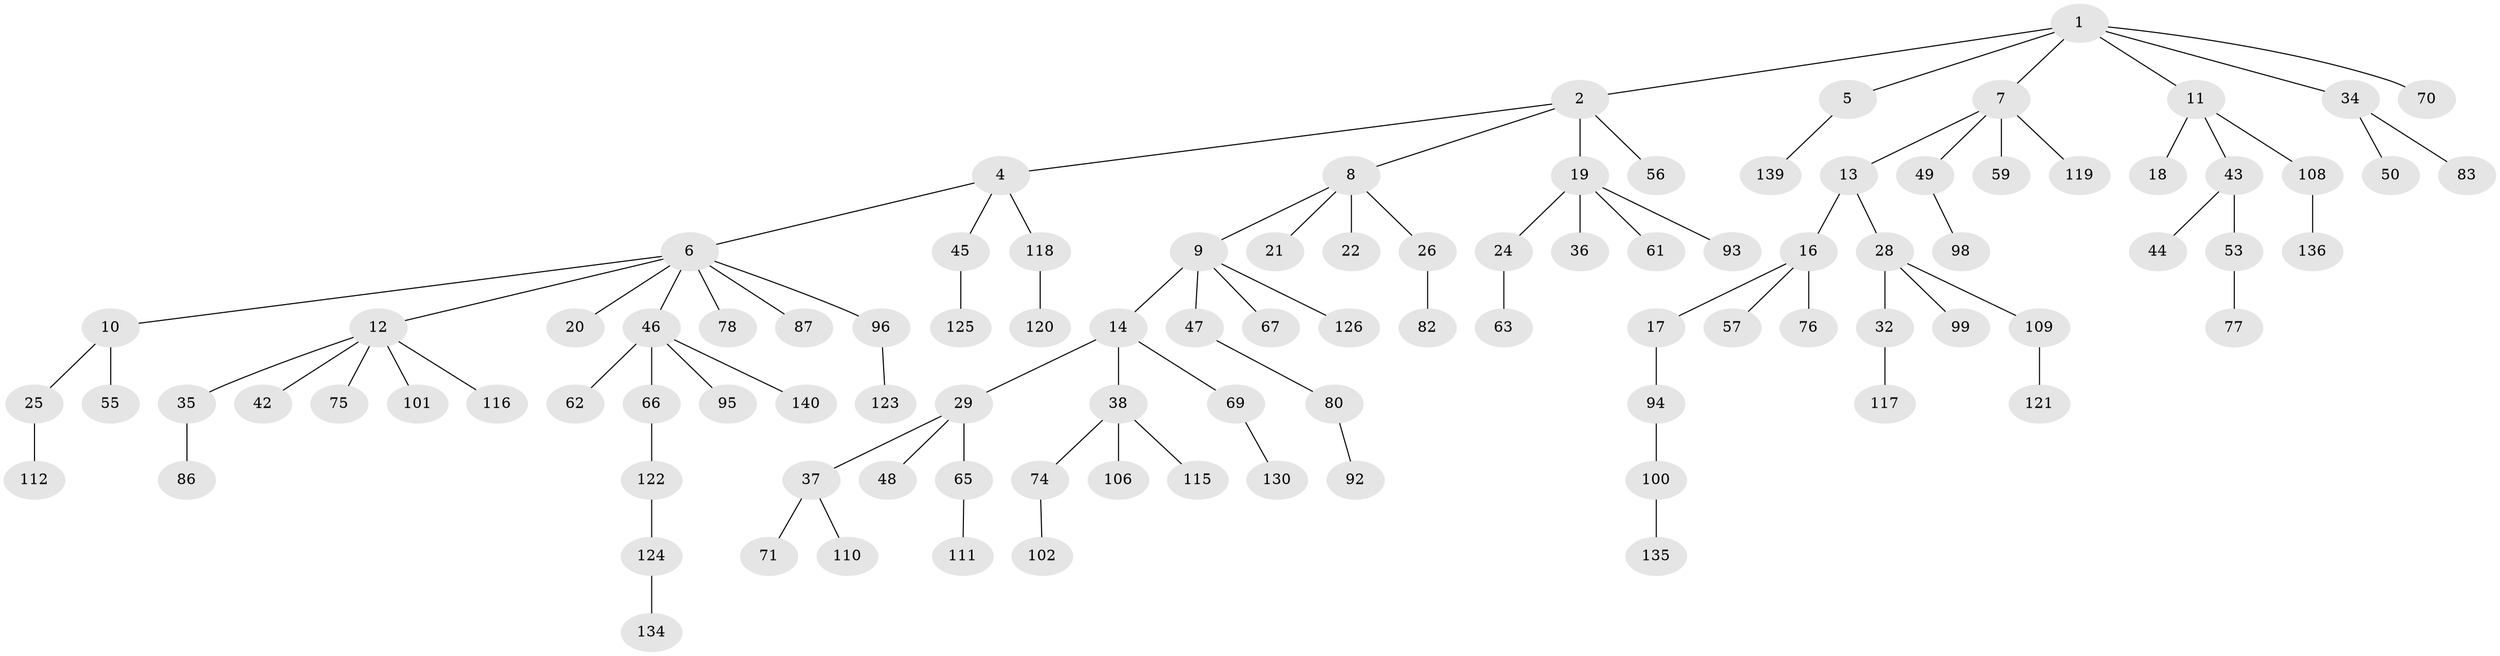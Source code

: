 // original degree distribution, {5: 0.0425531914893617, 3: 0.10638297872340426, 7: 0.0070921985815602835, 6: 0.014184397163120567, 4: 0.04964539007092199, 2: 0.3404255319148936, 1: 0.4397163120567376}
// Generated by graph-tools (version 1.1) at 2025/11/02/27/25 16:11:28]
// undirected, 98 vertices, 97 edges
graph export_dot {
graph [start="1"]
  node [color=gray90,style=filled];
  1 [super="+3"];
  2 [super="+31"];
  4 [super="+40"];
  5 [super="+129"];
  6 [super="+15"];
  7 [super="+27"];
  8 [super="+73"];
  9 [super="+51"];
  10;
  11 [super="+72"];
  12 [super="+64"];
  13 [super="+23"];
  14;
  16 [super="+33"];
  17 [super="+79"];
  18;
  19 [super="+30"];
  20 [super="+41"];
  21;
  22;
  24 [super="+104"];
  25;
  26 [super="+58"];
  28 [super="+39"];
  29 [super="+88"];
  32 [super="+107"];
  34 [super="+54"];
  35;
  36 [super="+68"];
  37 [super="+132"];
  38 [super="+52"];
  42 [super="+85"];
  43;
  44;
  45 [super="+89"];
  46 [super="+84"];
  47;
  48 [super="+138"];
  49;
  50 [super="+81"];
  53 [super="+60"];
  55;
  56 [super="+127"];
  57 [super="+113"];
  59;
  61;
  62;
  63;
  65 [super="+97"];
  66 [super="+103"];
  67 [super="+90"];
  69 [super="+114"];
  70;
  71;
  74;
  75 [super="+91"];
  76;
  77;
  78 [super="+128"];
  80;
  82;
  83;
  86;
  87 [super="+137"];
  92;
  93;
  94;
  95;
  96;
  98;
  99;
  100 [super="+131"];
  101 [super="+105"];
  102;
  106;
  108;
  109;
  110;
  111;
  112;
  115;
  116;
  117;
  118;
  119;
  120;
  121 [super="+141"];
  122;
  123;
  124;
  125 [super="+133"];
  126;
  130;
  134;
  135;
  136;
  139;
  140;
  1 -- 2;
  1 -- 5;
  1 -- 11;
  1 -- 70;
  1 -- 34;
  1 -- 7;
  2 -- 4;
  2 -- 8;
  2 -- 19;
  2 -- 56;
  4 -- 6;
  4 -- 45;
  4 -- 118;
  5 -- 139;
  6 -- 10;
  6 -- 12;
  6 -- 20;
  6 -- 78;
  6 -- 96;
  6 -- 46;
  6 -- 87;
  7 -- 13;
  7 -- 49;
  7 -- 59;
  7 -- 119;
  8 -- 9;
  8 -- 21;
  8 -- 22;
  8 -- 26;
  9 -- 14;
  9 -- 47;
  9 -- 67;
  9 -- 126;
  10 -- 25;
  10 -- 55;
  11 -- 18;
  11 -- 43;
  11 -- 108;
  12 -- 35;
  12 -- 42;
  12 -- 101;
  12 -- 116;
  12 -- 75;
  13 -- 16;
  13 -- 28;
  14 -- 29;
  14 -- 38;
  14 -- 69;
  16 -- 17;
  16 -- 76;
  16 -- 57;
  17 -- 94;
  19 -- 24;
  19 -- 61;
  19 -- 36;
  19 -- 93;
  24 -- 63;
  25 -- 112;
  26 -- 82;
  28 -- 32;
  28 -- 109;
  28 -- 99;
  29 -- 37;
  29 -- 48;
  29 -- 65;
  32 -- 117;
  34 -- 50;
  34 -- 83;
  35 -- 86;
  37 -- 71;
  37 -- 110;
  38 -- 74;
  38 -- 115;
  38 -- 106;
  43 -- 44;
  43 -- 53;
  45 -- 125;
  46 -- 62;
  46 -- 66;
  46 -- 95;
  46 -- 140;
  47 -- 80;
  49 -- 98;
  53 -- 77;
  65 -- 111;
  66 -- 122;
  69 -- 130;
  74 -- 102;
  80 -- 92;
  94 -- 100;
  96 -- 123;
  100 -- 135;
  108 -- 136;
  109 -- 121;
  118 -- 120;
  122 -- 124;
  124 -- 134;
}

